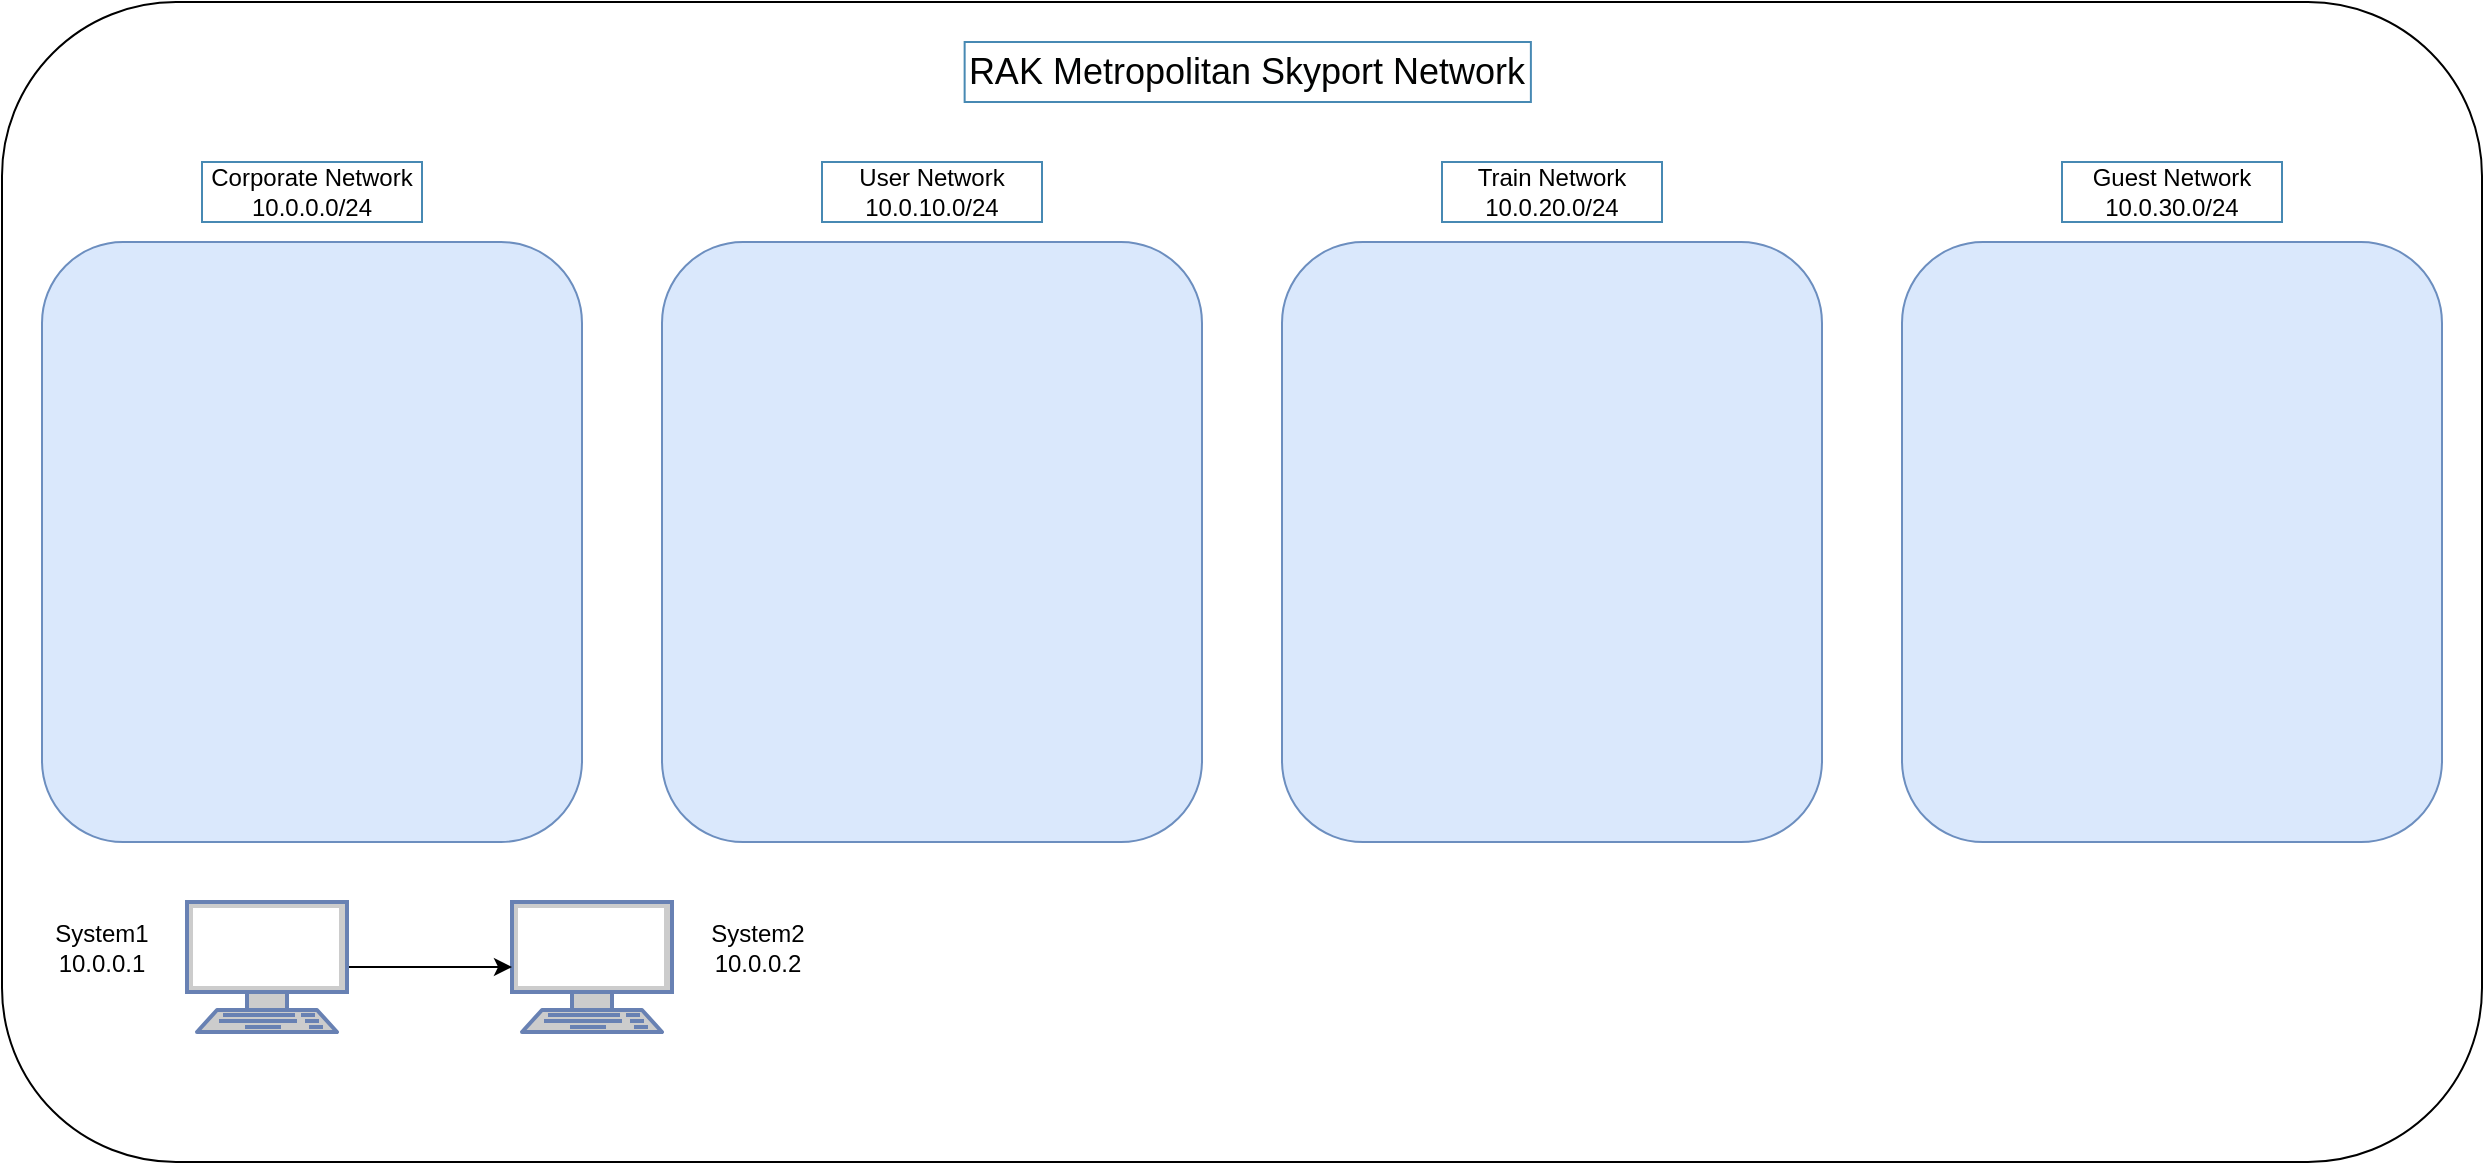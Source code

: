<mxfile version="21.1.1" type="device">
  <diagram id="QrUexihUdqUOE5VChcOo" name="Page-1">
    <mxGraphModel dx="2140" dy="562" grid="1" gridSize="10" guides="1" tooltips="1" connect="1" arrows="1" fold="1" page="1" pageScale="1" pageWidth="850" pageHeight="1100" math="0" shadow="0">
      <root>
        <mxCell id="0" />
        <mxCell id="1" parent="0" />
        <mxCell id="E7vTJv4fxSm5yAihiK3A-100" value="" style="rounded=1;whiteSpace=wrap;html=1;" parent="1" vertex="1">
          <mxGeometry x="-100" y="110" width="1240" height="580" as="geometry" />
        </mxCell>
        <mxCell id="E7vTJv4fxSm5yAihiK3A-2" value="" style="rounded=1;whiteSpace=wrap;html=1;strokeColor=#6c8ebf;fillColor=#dae8fc;" parent="1" vertex="1">
          <mxGeometry x="230" y="230" width="270" height="300" as="geometry" />
        </mxCell>
        <mxCell id="E7vTJv4fxSm5yAihiK3A-52" value="&lt;div&gt;User Network&lt;/div&gt;&lt;div&gt;10.0.10.0/24&lt;/div&gt;" style="text;html=1;strokeColor=#4789b3;fillColor=default;align=center;verticalAlign=middle;whiteSpace=wrap;rounded=0;" parent="1" vertex="1">
          <mxGeometry x="310" y="190" width="110" height="30" as="geometry" />
        </mxCell>
        <mxCell id="E7vTJv4fxSm5yAihiK3A-99" value="&lt;div&gt;&lt;font style=&quot;font-size: 18px;&quot; color=&quot;#020303&quot;&gt;RAK Metropolitan Skyport Network&lt;br&gt;&lt;/font&gt;&lt;/div&gt;" style="text;html=1;strokeColor=#4789b3;fillColor=none;align=center;verticalAlign=middle;whiteSpace=wrap;rounded=0;fontColor=#4789b3;" parent="1" vertex="1">
          <mxGeometry x="381.32" y="130" width="283.12" height="30" as="geometry" />
        </mxCell>
        <mxCell id="2m6MdkWMeLU3OleFYo92-2" value="" style="shape=image;verticalLabelPosition=bottom;labelBackgroundColor=default;verticalAlign=top;aspect=fixed;imageAspect=0;image=https://assets.ubuntu.com/v1/29985a98-ubuntu-logo32.png;" vertex="1" parent="1">
          <mxGeometry x="330" y="575.65" width="29.25" height="29.25" as="geometry" />
        </mxCell>
        <mxCell id="2m6MdkWMeLU3OleFYo92-3" value="" style="shape=image;verticalLabelPosition=bottom;labelBackgroundColor=default;verticalAlign=top;aspect=fixed;imageAspect=0;image=https://seeklogo.com/images/D/digital-ocean-logo-7B970FE624-seeklogo.com.png;" vertex="1" parent="1">
          <mxGeometry x="375" y="574.65" width="33" height="33" as="geometry" />
        </mxCell>
        <mxCell id="2m6MdkWMeLU3OleFYo92-4" value="" style="shape=image;verticalLabelPosition=bottom;labelBackgroundColor=default;verticalAlign=top;aspect=fixed;imageAspect=0;image=https://upload.wikimedia.org/wikipedia/commons/thumb/5/5f/Windows_logo_-_2012.svg/1024px-Windows_logo_-_2012.svg.png;" vertex="1" parent="1">
          <mxGeometry x="420" y="577.75" width="29.5" height="29.5" as="geometry" />
        </mxCell>
        <mxCell id="2m6MdkWMeLU3OleFYo92-5" value="" style="shape=image;verticalLabelPosition=bottom;labelBackgroundColor=default;verticalAlign=top;aspect=fixed;imageAspect=0;image=https://upload.wikimedia.org/wikipedia/commons/thumb/9/98/WordPress_blue_logo.svg/2048px-WordPress_blue_logo.svg.png;" vertex="1" parent="1">
          <mxGeometry x="465" y="579.36" width="31" height="31" as="geometry" />
        </mxCell>
        <mxCell id="2m6MdkWMeLU3OleFYo92-6" value="" style="shape=image;verticalLabelPosition=bottom;labelBackgroundColor=default;verticalAlign=top;aspect=fixed;imageAspect=0;image=https://upload.wikimedia.org/wikipedia/commons/thumb/f/f5/Jelly-banner-light.svg/2560px-Jelly-banner-light.svg.png;clipPath=inset(1% 66% 0% 0%);" vertex="1" parent="1">
          <mxGeometry x="505" y="575.65" width="35.76" height="34.71" as="geometry" />
        </mxCell>
        <mxCell id="2m6MdkWMeLU3OleFYo92-7" value="" style="shape=image;verticalLabelPosition=bottom;labelBackgroundColor=default;verticalAlign=top;aspect=fixed;imageAspect=0;image=https://upload.wikimedia.org/wikipedia/commons/thumb/2/29/Postgresql_elephant.svg/993px-Postgresql_elephant.svg.png;" vertex="1" parent="1">
          <mxGeometry x="555" y="575.65" width="32.71" height="33.75" as="geometry" />
        </mxCell>
        <mxCell id="2m6MdkWMeLU3OleFYo92-8" value="" style="rounded=1;whiteSpace=wrap;html=1;strokeColor=#6c8ebf;fillColor=#dae8fc;" vertex="1" parent="1">
          <mxGeometry x="540" y="230" width="270" height="300" as="geometry" />
        </mxCell>
        <mxCell id="2m6MdkWMeLU3OleFYo92-9" value="&lt;div&gt;Train Network&lt;/div&gt;&lt;div&gt;10.0.20.0/24&lt;/div&gt;" style="text;html=1;strokeColor=#4789b3;fillColor=default;align=center;verticalAlign=middle;whiteSpace=wrap;rounded=0;" vertex="1" parent="1">
          <mxGeometry x="620" y="190" width="110" height="30" as="geometry" />
        </mxCell>
        <mxCell id="2m6MdkWMeLU3OleFYo92-10" value="" style="rounded=1;whiteSpace=wrap;html=1;strokeColor=#6c8ebf;fillColor=#dae8fc;" vertex="1" parent="1">
          <mxGeometry x="850" y="230" width="270" height="300" as="geometry" />
        </mxCell>
        <mxCell id="2m6MdkWMeLU3OleFYo92-11" value="&lt;div&gt;Guest Network&lt;/div&gt;&lt;div&gt;10.0.30.0/24&lt;/div&gt;" style="text;html=1;strokeColor=#4789b3;fillColor=default;align=center;verticalAlign=middle;whiteSpace=wrap;rounded=0;" vertex="1" parent="1">
          <mxGeometry x="930" y="190" width="110" height="30" as="geometry" />
        </mxCell>
        <mxCell id="2m6MdkWMeLU3OleFYo92-12" value="" style="fontColor=#0066CC;verticalAlign=top;verticalLabelPosition=bottom;labelPosition=center;align=center;html=1;outlineConnect=0;fillColor=#CCCCCC;strokeColor=#6881B3;gradientColor=none;gradientDirection=north;strokeWidth=2;shape=mxgraph.networks.terminal;" vertex="1" parent="1">
          <mxGeometry x="155" y="560" width="80" height="65" as="geometry" />
        </mxCell>
        <mxCell id="2m6MdkWMeLU3OleFYo92-13" value="" style="shape=image;verticalLabelPosition=bottom;labelBackgroundColor=default;verticalAlign=top;aspect=fixed;imageAspect=0;image=https://upload.wikimedia.org/wikipedia/commons/thumb/5/5f/Windows_logo_-_2012.svg/1024px-Windows_logo_-_2012.svg.png;" vertex="1" parent="1">
          <mxGeometry x="180" y="566.5" width="30" height="30" as="geometry" />
        </mxCell>
        <mxCell id="2m6MdkWMeLU3OleFYo92-14" value="&lt;div&gt;System2&lt;/div&gt;&lt;div&gt;10.0.0.2&lt;br&gt;&lt;/div&gt;" style="text;html=1;strokeColor=none;fillColor=none;align=center;verticalAlign=middle;whiteSpace=wrap;rounded=0;" vertex="1" parent="1">
          <mxGeometry x="247.5" y="567.5" width="60" height="30" as="geometry" />
        </mxCell>
        <mxCell id="2m6MdkWMeLU3OleFYo92-15" style="edgeStyle=orthogonalEdgeStyle;rounded=0;orthogonalLoop=1;jettySize=auto;html=1;exitX=1;exitY=0.5;exitDx=0;exitDy=0;exitPerimeter=0;entryX=0;entryY=0.5;entryDx=0;entryDy=0;entryPerimeter=0;" edge="1" parent="1" source="2m6MdkWMeLU3OleFYo92-16" target="2m6MdkWMeLU3OleFYo92-12">
          <mxGeometry relative="1" as="geometry" />
        </mxCell>
        <mxCell id="2m6MdkWMeLU3OleFYo92-16" value="" style="fontColor=#0066CC;verticalAlign=top;verticalLabelPosition=bottom;labelPosition=center;align=center;html=1;outlineConnect=0;fillColor=#CCCCCC;strokeColor=#6881B3;gradientColor=none;gradientDirection=north;strokeWidth=2;shape=mxgraph.networks.terminal;" vertex="1" parent="1">
          <mxGeometry x="-7.5" y="560" width="80" height="65" as="geometry" />
        </mxCell>
        <mxCell id="2m6MdkWMeLU3OleFYo92-17" value="" style="shape=image;verticalLabelPosition=bottom;labelBackgroundColor=default;verticalAlign=top;aspect=fixed;imageAspect=0;image=https://upload.wikimedia.org/wikipedia/commons/thumb/5/5f/Windows_logo_-_2012.svg/1024px-Windows_logo_-_2012.svg.png;" vertex="1" parent="1">
          <mxGeometry x="16.5" y="566.5" width="30" height="30" as="geometry" />
        </mxCell>
        <mxCell id="2m6MdkWMeLU3OleFYo92-18" value="&lt;div&gt;System1&lt;/div&gt;&lt;div&gt;10.0.0.1&lt;br&gt;&lt;/div&gt;" style="text;html=1;strokeColor=none;fillColor=none;align=center;verticalAlign=middle;whiteSpace=wrap;rounded=0;" vertex="1" parent="1">
          <mxGeometry x="-80" y="567.5" width="60" height="30" as="geometry" />
        </mxCell>
        <mxCell id="2m6MdkWMeLU3OleFYo92-19" value="" style="rounded=1;whiteSpace=wrap;html=1;strokeColor=#6c8ebf;fillColor=#dae8fc;" vertex="1" parent="1">
          <mxGeometry x="-80" y="230" width="270" height="300" as="geometry" />
        </mxCell>
        <mxCell id="2m6MdkWMeLU3OleFYo92-20" value="&lt;div&gt;Corporate Network&lt;/div&gt;&lt;div&gt;10.0.0.0/24&lt;/div&gt;" style="text;html=1;strokeColor=#4789b3;fillColor=default;align=center;verticalAlign=middle;whiteSpace=wrap;rounded=0;" vertex="1" parent="1">
          <mxGeometry y="190" width="110" height="30" as="geometry" />
        </mxCell>
      </root>
    </mxGraphModel>
  </diagram>
</mxfile>

